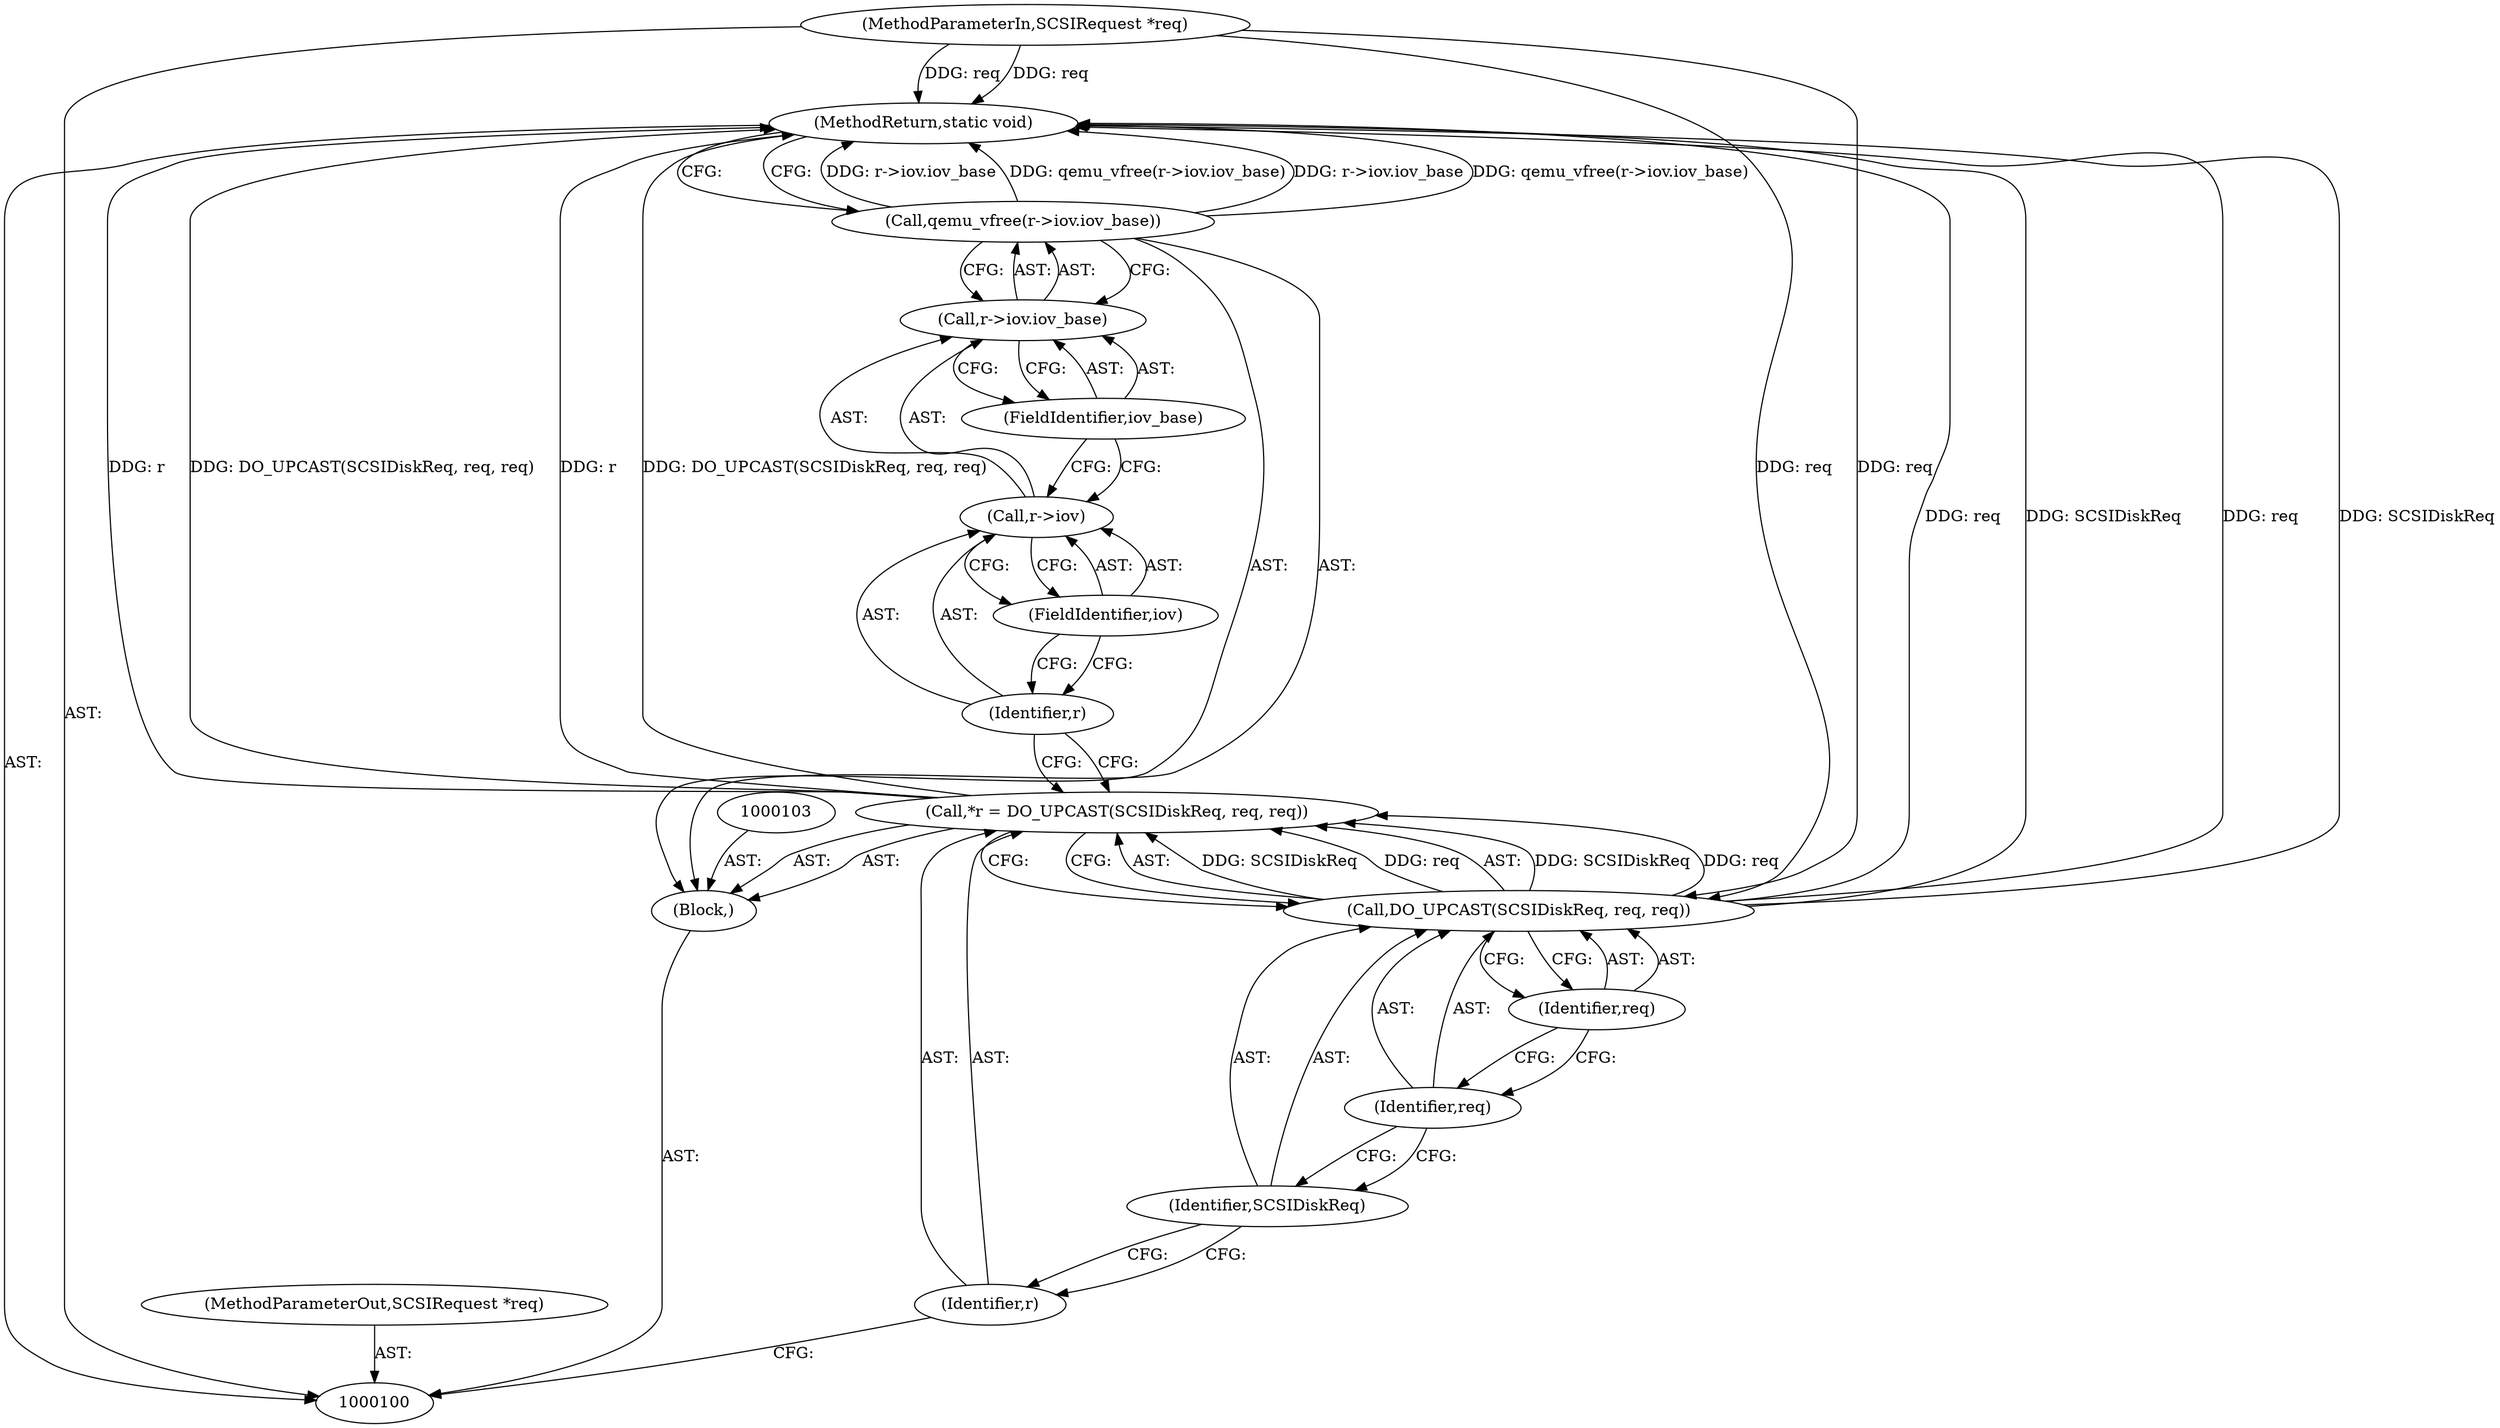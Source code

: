 digraph "1_qemu_7285477ab11831b1cf56e45878a89170dd06d9b9_1" {
"1000116" [label="(MethodReturn,static void)"];
"1000101" [label="(MethodParameterIn,SCSIRequest *req)"];
"1000148" [label="(MethodParameterOut,SCSIRequest *req)"];
"1000102" [label="(Block,)"];
"1000104" [label="(Call,*r = DO_UPCAST(SCSIDiskReq, req, req))"];
"1000105" [label="(Identifier,r)"];
"1000106" [label="(Call,DO_UPCAST(SCSIDiskReq, req, req))"];
"1000107" [label="(Identifier,SCSIDiskReq)"];
"1000108" [label="(Identifier,req)"];
"1000109" [label="(Identifier,req)"];
"1000111" [label="(Call,r->iov.iov_base)"];
"1000112" [label="(Call,r->iov)"];
"1000113" [label="(Identifier,r)"];
"1000114" [label="(FieldIdentifier,iov)"];
"1000115" [label="(FieldIdentifier,iov_base)"];
"1000110" [label="(Call,qemu_vfree(r->iov.iov_base))"];
"1000116" -> "1000100"  [label="AST: "];
"1000116" -> "1000110"  [label="CFG: "];
"1000106" -> "1000116"  [label="DDG: req"];
"1000106" -> "1000116"  [label="DDG: SCSIDiskReq"];
"1000104" -> "1000116"  [label="DDG: r"];
"1000104" -> "1000116"  [label="DDG: DO_UPCAST(SCSIDiskReq, req, req)"];
"1000110" -> "1000116"  [label="DDG: r->iov.iov_base"];
"1000110" -> "1000116"  [label="DDG: qemu_vfree(r->iov.iov_base)"];
"1000101" -> "1000116"  [label="DDG: req"];
"1000101" -> "1000100"  [label="AST: "];
"1000101" -> "1000116"  [label="DDG: req"];
"1000101" -> "1000106"  [label="DDG: req"];
"1000148" -> "1000100"  [label="AST: "];
"1000102" -> "1000100"  [label="AST: "];
"1000103" -> "1000102"  [label="AST: "];
"1000104" -> "1000102"  [label="AST: "];
"1000110" -> "1000102"  [label="AST: "];
"1000104" -> "1000102"  [label="AST: "];
"1000104" -> "1000106"  [label="CFG: "];
"1000105" -> "1000104"  [label="AST: "];
"1000106" -> "1000104"  [label="AST: "];
"1000113" -> "1000104"  [label="CFG: "];
"1000104" -> "1000116"  [label="DDG: r"];
"1000104" -> "1000116"  [label="DDG: DO_UPCAST(SCSIDiskReq, req, req)"];
"1000106" -> "1000104"  [label="DDG: SCSIDiskReq"];
"1000106" -> "1000104"  [label="DDG: req"];
"1000105" -> "1000104"  [label="AST: "];
"1000105" -> "1000100"  [label="CFG: "];
"1000107" -> "1000105"  [label="CFG: "];
"1000106" -> "1000104"  [label="AST: "];
"1000106" -> "1000109"  [label="CFG: "];
"1000107" -> "1000106"  [label="AST: "];
"1000108" -> "1000106"  [label="AST: "];
"1000109" -> "1000106"  [label="AST: "];
"1000104" -> "1000106"  [label="CFG: "];
"1000106" -> "1000116"  [label="DDG: req"];
"1000106" -> "1000116"  [label="DDG: SCSIDiskReq"];
"1000106" -> "1000104"  [label="DDG: SCSIDiskReq"];
"1000106" -> "1000104"  [label="DDG: req"];
"1000101" -> "1000106"  [label="DDG: req"];
"1000107" -> "1000106"  [label="AST: "];
"1000107" -> "1000105"  [label="CFG: "];
"1000108" -> "1000107"  [label="CFG: "];
"1000108" -> "1000106"  [label="AST: "];
"1000108" -> "1000107"  [label="CFG: "];
"1000109" -> "1000108"  [label="CFG: "];
"1000109" -> "1000106"  [label="AST: "];
"1000109" -> "1000108"  [label="CFG: "];
"1000106" -> "1000109"  [label="CFG: "];
"1000111" -> "1000110"  [label="AST: "];
"1000111" -> "1000115"  [label="CFG: "];
"1000112" -> "1000111"  [label="AST: "];
"1000115" -> "1000111"  [label="AST: "];
"1000110" -> "1000111"  [label="CFG: "];
"1000112" -> "1000111"  [label="AST: "];
"1000112" -> "1000114"  [label="CFG: "];
"1000113" -> "1000112"  [label="AST: "];
"1000114" -> "1000112"  [label="AST: "];
"1000115" -> "1000112"  [label="CFG: "];
"1000113" -> "1000112"  [label="AST: "];
"1000113" -> "1000104"  [label="CFG: "];
"1000114" -> "1000113"  [label="CFG: "];
"1000114" -> "1000112"  [label="AST: "];
"1000114" -> "1000113"  [label="CFG: "];
"1000112" -> "1000114"  [label="CFG: "];
"1000115" -> "1000111"  [label="AST: "];
"1000115" -> "1000112"  [label="CFG: "];
"1000111" -> "1000115"  [label="CFG: "];
"1000110" -> "1000102"  [label="AST: "];
"1000110" -> "1000111"  [label="CFG: "];
"1000111" -> "1000110"  [label="AST: "];
"1000116" -> "1000110"  [label="CFG: "];
"1000110" -> "1000116"  [label="DDG: r->iov.iov_base"];
"1000110" -> "1000116"  [label="DDG: qemu_vfree(r->iov.iov_base)"];
}
